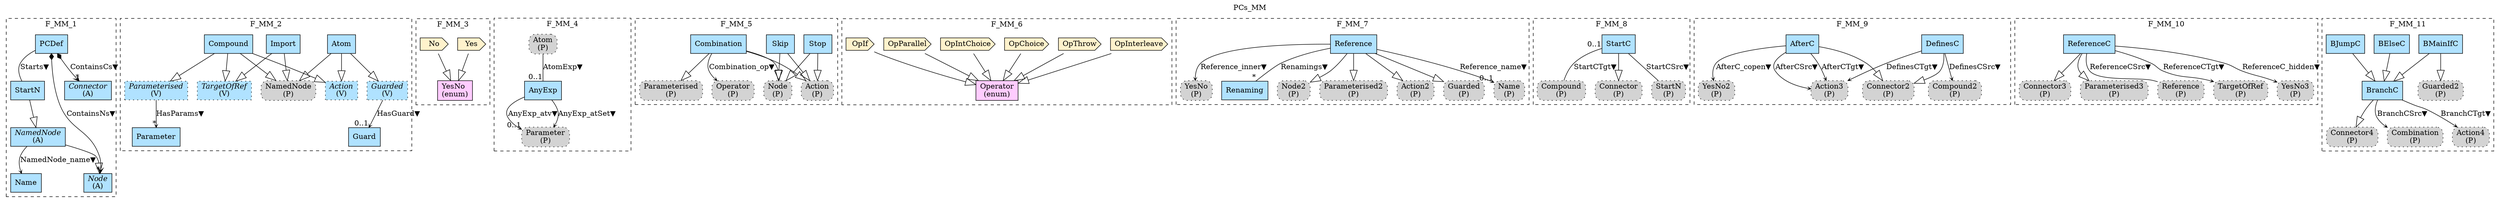 digraph {graph[label=PCs_MM,labelloc=tl,labelfontsize=12];
subgraph cluster_F_MM_1{style=dashed;label=F_MM_1;
"NamedNode"[shape=record,fillcolor=lightskyblue1,style = filled,label=<{<I>NamedNode</I><br/>(A)}>];
"Name"[shape=record,fillcolor=lightskyblue1,style = filled,label="Name"];
"Node"[shape=record,fillcolor=lightskyblue1,style = filled,label=<{<I>Node</I><br/>(A)}>];
"Connector"[shape=record,fillcolor=lightskyblue1,style = filled,label=<{<I>Connector</I><br/>(A)}>];
"PCDef"[shape=record,fillcolor=lightskyblue1,style = filled,label="PCDef"];
"StartN"[shape=record,fillcolor=lightskyblue1,style = filled,label="StartN"];

"NamedNode"->"Node"[arrowhead=onormal,arrowsize=2.0];
"StartN"->"NamedNode"[arrowhead=onormal,arrowsize=2.0];
"NamedNode"->"Name"[label="NamedNode_name▼",arrowhead=vee,headlabel="",arrowsize=.5];
"PCDef"->"Node"[label="ContainsNs▼",arrowhead=vee,arrowtail=diamond,dir=both,headlabel="*"];
"PCDef"->"Connector"[label="ContainsCs▼",arrowhead=vee,arrowtail=diamond,dir=both,headlabel="*"];
"PCDef"->"StartN"[label="Starts▼",dir=none,taillabel="",headlabel=""];

}
subgraph cluster_F_MM_2{style=dashed;label=F_MM_2;
"PNamedNode"[shape=box,fillcolor=lightgray,style ="rounded,filled,dotted",label=<NamedNode<br/>(P)>];
"Import"[shape=record,fillcolor=lightskyblue1,style = filled,label="Import"];
"TargetOfRef"[shape=record,fillcolor=lightskyblue1,style ="filled,dotted",label=<{<I>TargetOfRef</I><br/>(V)}>];
"Atom"[shape=record,fillcolor=lightskyblue1,style = filled,label="Atom"];
"Compound"[shape=record,fillcolor=lightskyblue1,style = filled,label="Compound"];
"Action"[shape=record,fillcolor=lightskyblue1,style ="filled,dotted",label=<{<I>Action</I><br/>(V)}>];
"Parameterised"[shape=record,fillcolor=lightskyblue1,style ="filled,dotted",label=<{<I>Parameterised</I><br/>(V)}>];
"Parameter"[shape=record,fillcolor=lightskyblue1,style = filled,label="Parameter"];
"Guarded"[shape=record,fillcolor=lightskyblue1,style ="filled,dotted",label=<{<I>Guarded</I><br/>(V)}>];
"Guard"[shape=record,fillcolor=lightskyblue1,style = filled,label="Guard"];

"Import"->"PNamedNode"[arrowhead=onormal,arrowsize=2.0];
"Compound"->"PNamedNode"[arrowhead=onormal,arrowsize=2.0];
"Atom"->"PNamedNode"[arrowhead=onormal,arrowsize=2.0];
"Import"->"TargetOfRef"[arrowhead=onormal,arrowsize=2.0];
"Compound"->"TargetOfRef"[arrowhead=onormal,arrowsize=2.0];
"Compound"->"Parameterised"[arrowhead=onormal,arrowsize=2.0];
"Atom"->"Action"[arrowhead=onormal,arrowsize=2.0];
"Atom"->"Guarded"[arrowhead=onormal,arrowsize=2.0];
"Compound"->"Action"[arrowhead=onormal,arrowsize=2.0];
"Parameterised"->"Parameter"[label="HasParams▼",arrowhead=vee,headlabel="*",arrowsize=.5];
"Guarded"->"Guard"[label="HasGuard▼",arrowhead=vee,headlabel="0..1",arrowsize=.5];

}

subgraph cluster_F_MM_3{style=dashed;label=F_MM_3;
"YesNo"[shape=record,fillcolor="#FFCCFF",style = filled,label="YesNo\l(enum)"];
"Yes"[shape=cds,fillcolor="#FFF2CC",style = filled,label="Yes"];
"No"[shape=cds,fillcolor="#FFF2CC",style = filled,label="No"];

"Yes"->"YesNo"[arrowhead=onormal,arrowsize=2.0];
"No"->"YesNo"[arrowhead=onormal,arrowsize=2.0];

}
subgraph cluster_F_MM_4{style=dashed;label=F_MM_4;
"PAtom"[shape=box,fillcolor=lightgray,style ="rounded,filled,dotted",label=<Atom<br/>(P)>];
"AnyExp"[shape=record,fillcolor=lightskyblue1,style = filled,label="AnyExp"];
"PParameter"[shape=box,fillcolor=lightgray,style ="rounded,filled,dotted",label=<Parameter<br/>(P)>];

"PAtom"->"AnyExp"[label="AtomExp▼",dir=none,taillabel="",headlabel="0..1"];
"AnyExp"->"PParameter"[label="AnyExp_atv▼",arrowhead=vee,headlabel="0..1",arrowsize=.5];
"AnyExp"->"PParameter"[label="AnyExp_atSet▼",arrowhead=vee,headlabel="",arrowsize=.5];

}


subgraph cluster_F_MM_5{style=dashed;label=F_MM_5;
"PNode"[shape=box,fillcolor=lightgray,style ="rounded,filled,dotted",label=<Node<br/>(P)>];
"PParameterised"[shape=box,fillcolor=lightgray,style ="rounded,filled,dotted",label=<Parameterised<br/>(P)>];
"Stop"[shape=record,fillcolor=lightskyblue1,style = filled,label="Stop"];
"Skip"[shape=record,fillcolor=lightskyblue1,style = filled,label="Skip"];
"PAction"[shape=box,fillcolor=lightgray,style ="rounded,filled,dotted",label=<Action<br/>(P)>];
"Combination"[shape=record,fillcolor=lightskyblue1,style = filled,label="Combination"];
"POperator"[shape=box,fillcolor=lightgray,style ="rounded,filled,dotted",label=<Operator<br/>(P)>];

"Stop"->"PNode"[arrowhead=onormal,arrowsize=2.0];
"Skip"->"PNode"[arrowhead=onormal,arrowsize=2.0];
"Combination"->"PNode"[arrowhead=onormal,arrowsize=2.0];
"Combination"->"PParameterised"[arrowhead=onormal,arrowsize=2.0];
"Stop"->"PAction"[arrowhead=onormal,arrowsize=2.0];
"Skip"->"PAction"[arrowhead=onormal,arrowsize=2.0];
"Combination"->"PAction"[arrowhead=onormal,arrowsize=2.0];
"Combination"->"POperator"[label="Combination_op▼",arrowhead=vee,headlabel="",arrowsize=.5];

}




subgraph cluster_F_MM_6{style=dashed;label=F_MM_6;
"Operator"[shape=record,fillcolor="#FFCCFF",style = filled,label="Operator\l(enum)"];
"OpChoice"[shape=cds,fillcolor="#FFF2CC",style = filled,label="OpChoice"];
"OpIntChoice"[shape=cds,fillcolor="#FFF2CC",style = filled,label="OpIntChoice"];
"OpParallel"[shape=cds,fillcolor="#FFF2CC",style = filled,label="OpParallel"];
"OpIf"[shape=cds,fillcolor="#FFF2CC",style = filled,label="OpIf"];
"OpInterleave"[shape=cds,fillcolor="#FFF2CC",style = filled,label="OpInterleave"];
"OpThrow"[shape=cds,fillcolor="#FFF2CC",style = filled,label="OpThrow"];

"OpChoice"->"Operator"[arrowhead=onormal,arrowsize=2.0];
"OpIntChoice"->"Operator"[arrowhead=onormal,arrowsize=2.0];
"OpParallel"->"Operator"[arrowhead=onormal,arrowsize=2.0];
"OpIf"->"Operator"[arrowhead=onormal,arrowsize=2.0];
"OpInterleave"->"Operator"[arrowhead=onormal,arrowsize=2.0];
"OpThrow"->"Operator"[arrowhead=onormal,arrowsize=2.0];

}
subgraph cluster_F_MM_7{style=dashed;label=F_MM_7;
"PNode2"[shape=box,fillcolor=lightgray,style ="rounded,filled,dotted",label=<Node2<br/>(P)>];
"PParameterised2"[shape=box,fillcolor=lightgray,style ="rounded,filled,dotted",label=<Parameterised2<br/>(P)>];
"PAction2"[shape=box,fillcolor=lightgray,style ="rounded,filled,dotted",label=<Action2<br/>(P)>];
"PGuarded"[shape=box,fillcolor=lightgray,style ="rounded,filled,dotted",label=<Guarded<br/>(P)>];
"PName"[shape=box,fillcolor=lightgray,style ="rounded,filled,dotted",label=<Name<br/>(P)>];
"PYesNo"[shape=box,fillcolor=lightgray,style ="rounded,filled,dotted",label=<YesNo<br/>(P)>];
"Reference"[shape=record,fillcolor=lightskyblue1,style = filled,label="Reference"];
"Renaming"[shape=record,fillcolor=lightskyblue1,style = filled,label="Renaming"];

"Reference"->"PNode2"[arrowhead=onormal,arrowsize=2.0];
"Reference"->"PParameterised2"[arrowhead=onormal,arrowsize=2.0];
"Reference"->"PAction2"[arrowhead=onormal,arrowsize=2.0];
"Reference"->"PGuarded"[arrowhead=onormal,arrowsize=2.0];
"Reference"->"PName"[label="Reference_name▼",arrowhead=vee,headlabel="0..1",arrowsize=.5];
"Reference"->"PYesNo"[label="Reference_inner▼",arrowhead=vee,headlabel="",arrowsize=.5];
"Reference"->"Renaming"[label="Renamings▼",dir=none,taillabel="",headlabel="*"];

}






subgraph cluster_F_MM_8{style=dashed;label=F_MM_8;
"PConnector"[shape=box,fillcolor=lightgray,style ="rounded,filled,dotted",label=<Connector<br/>(P)>];
"PStartN"[shape=box,fillcolor=lightgray,style ="rounded,filled,dotted",label=<StartN<br/>(P)>];
"StartC"[shape=record,fillcolor=lightskyblue1,style = filled,label="StartC"];
"PCompound"[shape=box,fillcolor=lightgray,style ="rounded,filled,dotted",label=<Compound<br/>(P)>];

"StartC"->"PConnector"[arrowhead=onormal,arrowsize=2.0];
"StartC"->"PStartN"[label="StartCSrc▼",dir=none,taillabel="",headlabel=""];
"StartC"->"PCompound"[label="StartCTgt▼",dir=none,taillabel="0..1",headlabel=""];

}



subgraph cluster_F_MM_9{style=dashed;label=F_MM_9;
"PConnector2"[shape=box,fillcolor=lightgray,style ="rounded,filled,dotted",label=<Connector2<br/>(P)>];
"PAction3"[shape=box,fillcolor=lightgray,style ="rounded,filled,dotted",label=<Action3<br/>(P)>];
"DefinesC"[shape=record,fillcolor=lightskyblue1,style = filled,label="DefinesC"];
"PCompound2"[shape=box,fillcolor=lightgray,style ="rounded,filled,dotted",label=<Compound2<br/>(P)>];
"AfterC"[shape=record,fillcolor=lightskyblue1,style = filled,label="AfterC"];
"PYesNo2"[shape=box,fillcolor=lightgray,style ="rounded,filled,dotted",label=<YesNo2<br/>(P)>];

"AfterC"->"PConnector2"[arrowhead=onormal,arrowsize=2.0];
"DefinesC"->"PConnector2"[arrowhead=onormal,arrowsize=2.0];
"AfterC"->"PAction3"[label="AfterCSrc▼",arrowhead=vee,headlabel="",arrowsize=.5];
"AfterC"->"PAction3"[label="AfterCTgt▼",arrowhead=vee,headlabel="",arrowsize=.5];
"DefinesC"->"PAction3"[label="DefinesCTgt▼",arrowhead=vee,headlabel="",arrowsize=.5];
"DefinesC"->"PCompound2"[label="DefinesCSrc▼",arrowhead=vee,headlabel="",arrowsize=.5];
"AfterC"->"PYesNo2"[label="AfterC_copen▼",arrowhead=vee,headlabel="",arrowsize=.5];

}




subgraph cluster_F_MM_10{style=dashed;label=F_MM_10;
"PConnector3"[shape=box,fillcolor=lightgray,style ="rounded,filled,dotted",label=<Connector3<br/>(P)>];
"PParameterised3"[shape=box,fillcolor=lightgray,style ="rounded,filled,dotted",label=<Parameterised3<br/>(P)>];
"PReference"[shape=box,fillcolor=lightgray,style ="rounded,filled,dotted",label=<Reference<br/>(P)>];
"PTargetOfRef"[shape=box,fillcolor=lightgray,style ="rounded,filled,dotted",label=<TargetOfRef<br/>(P)>];
"ReferenceC"[shape=record,fillcolor=lightskyblue1,style = filled,label="ReferenceC"];
"PYesNo3"[shape=box,fillcolor=lightgray,style ="rounded,filled,dotted",label=<YesNo3<br/>(P)>];

"ReferenceC"->"PConnector3"[arrowhead=onormal,arrowsize=2.0];
"ReferenceC"->"PParameterised3"[arrowhead=onormal,arrowsize=2.0];
"ReferenceC"->"PReference"[label="ReferenceCSrc▼",dir=none,taillabel="",headlabel=""];
"ReferenceC"->"PTargetOfRef"[label="ReferenceCTgt▼",arrowhead=vee,headlabel="",arrowsize=.5];
"ReferenceC"->"PYesNo3"[label="ReferenceC_hidden▼",arrowhead=vee,headlabel="",arrowsize=.5];

}





subgraph cluster_F_MM_11{style=dashed;label=F_MM_11;
"BMainIfC"[shape=record,fillcolor=lightskyblue1,style = filled,label="BMainIfC"];
"PGuarded2"[shape=box,fillcolor=lightgray,style ="rounded,filled,dotted",label=<Guarded2<br/>(P)>];
"BElseC"[shape=record,fillcolor=lightskyblue1,style = filled,label="BElseC"];
"BJumpC"[shape=record,fillcolor=lightskyblue1,style = filled,label="BJumpC"];
"PConnector4"[shape=box,fillcolor=lightgray,style ="rounded,filled,dotted",label=<Connector4<br/>(P)>];
"PCombination"[shape=box,fillcolor=lightgray,style ="rounded,filled,dotted",label=<Combination<br/>(P)>];
"BranchC"[shape=record,fillcolor=lightskyblue1,style = filled,label="BranchC"];
"PAction4"[shape=box,fillcolor=lightgray,style ="rounded,filled,dotted",label=<Action4<br/>(P)>];

"BMainIfC"->"BranchC"[arrowhead=onormal,arrowsize=2.0];
"BMainIfC"->"PGuarded2"[arrowhead=onormal,arrowsize=2.0];
"BElseC"->"BranchC"[arrowhead=onormal,arrowsize=2.0];
"BJumpC"->"BranchC"[arrowhead=onormal,arrowsize=2.0];
"BranchC"->"PConnector4"[arrowhead=onormal,arrowsize=2.0];
"BranchC"->"PCombination"[label="BranchCSrc▼",arrowhead=vee,headlabel="",arrowsize=.5];
"BranchC"->"PAction4"[label="BranchCTgt▼",arrowhead=vee,headlabel="",arrowsize=.5];

}




}